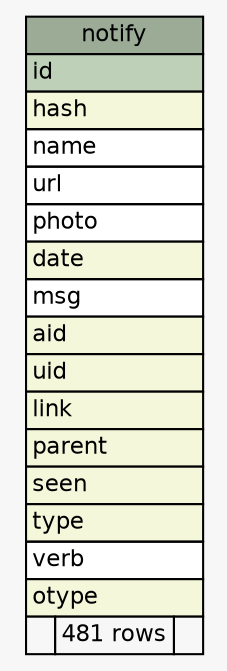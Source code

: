 // dot 2.26.3 on Linux 3.2.0-4-686-pae
// SchemaSpy rev 590
digraph "notify" {
  graph [
    rankdir="RL"
    bgcolor="#f7f7f7"
    nodesep="0.18"
    ranksep="0.46"
    fontname="Helvetica"
    fontsize="11"
  ];
  node [
    fontname="Helvetica"
    fontsize="11"
    shape="plaintext"
  ];
  edge [
    arrowsize="0.8"
  ];
  "notify" [
    label=<
    <TABLE BORDER="0" CELLBORDER="1" CELLSPACING="0" BGCOLOR="#ffffff">
      <TR><TD COLSPAN="3" BGCOLOR="#9bab96" ALIGN="CENTER">notify</TD></TR>
      <TR><TD PORT="id" COLSPAN="3" BGCOLOR="#bed1b8" ALIGN="LEFT">id</TD></TR>
      <TR><TD PORT="hash" COLSPAN="3" BGCOLOR="#f4f7da" ALIGN="LEFT">hash</TD></TR>
      <TR><TD PORT="name" COLSPAN="3" ALIGN="LEFT">name</TD></TR>
      <TR><TD PORT="url" COLSPAN="3" ALIGN="LEFT">url</TD></TR>
      <TR><TD PORT="photo" COLSPAN="3" ALIGN="LEFT">photo</TD></TR>
      <TR><TD PORT="date" COLSPAN="3" BGCOLOR="#f4f7da" ALIGN="LEFT">date</TD></TR>
      <TR><TD PORT="msg" COLSPAN="3" ALIGN="LEFT">msg</TD></TR>
      <TR><TD PORT="aid" COLSPAN="3" BGCOLOR="#f4f7da" ALIGN="LEFT">aid</TD></TR>
      <TR><TD PORT="uid" COLSPAN="3" BGCOLOR="#f4f7da" ALIGN="LEFT">uid</TD></TR>
      <TR><TD PORT="link" COLSPAN="3" BGCOLOR="#f4f7da" ALIGN="LEFT">link</TD></TR>
      <TR><TD PORT="parent" COLSPAN="3" BGCOLOR="#f4f7da" ALIGN="LEFT">parent</TD></TR>
      <TR><TD PORT="seen" COLSPAN="3" BGCOLOR="#f4f7da" ALIGN="LEFT">seen</TD></TR>
      <TR><TD PORT="type" COLSPAN="3" BGCOLOR="#f4f7da" ALIGN="LEFT">type</TD></TR>
      <TR><TD PORT="verb" COLSPAN="3" ALIGN="LEFT">verb</TD></TR>
      <TR><TD PORT="otype" COLSPAN="3" BGCOLOR="#f4f7da" ALIGN="LEFT">otype</TD></TR>
      <TR><TD ALIGN="LEFT" BGCOLOR="#f7f7f7">  </TD><TD ALIGN="RIGHT" BGCOLOR="#f7f7f7">481 rows</TD><TD ALIGN="RIGHT" BGCOLOR="#f7f7f7">  </TD></TR>
    </TABLE>>
    URL="tables/notify.html"
    tooltip="notify"
  ];
}
